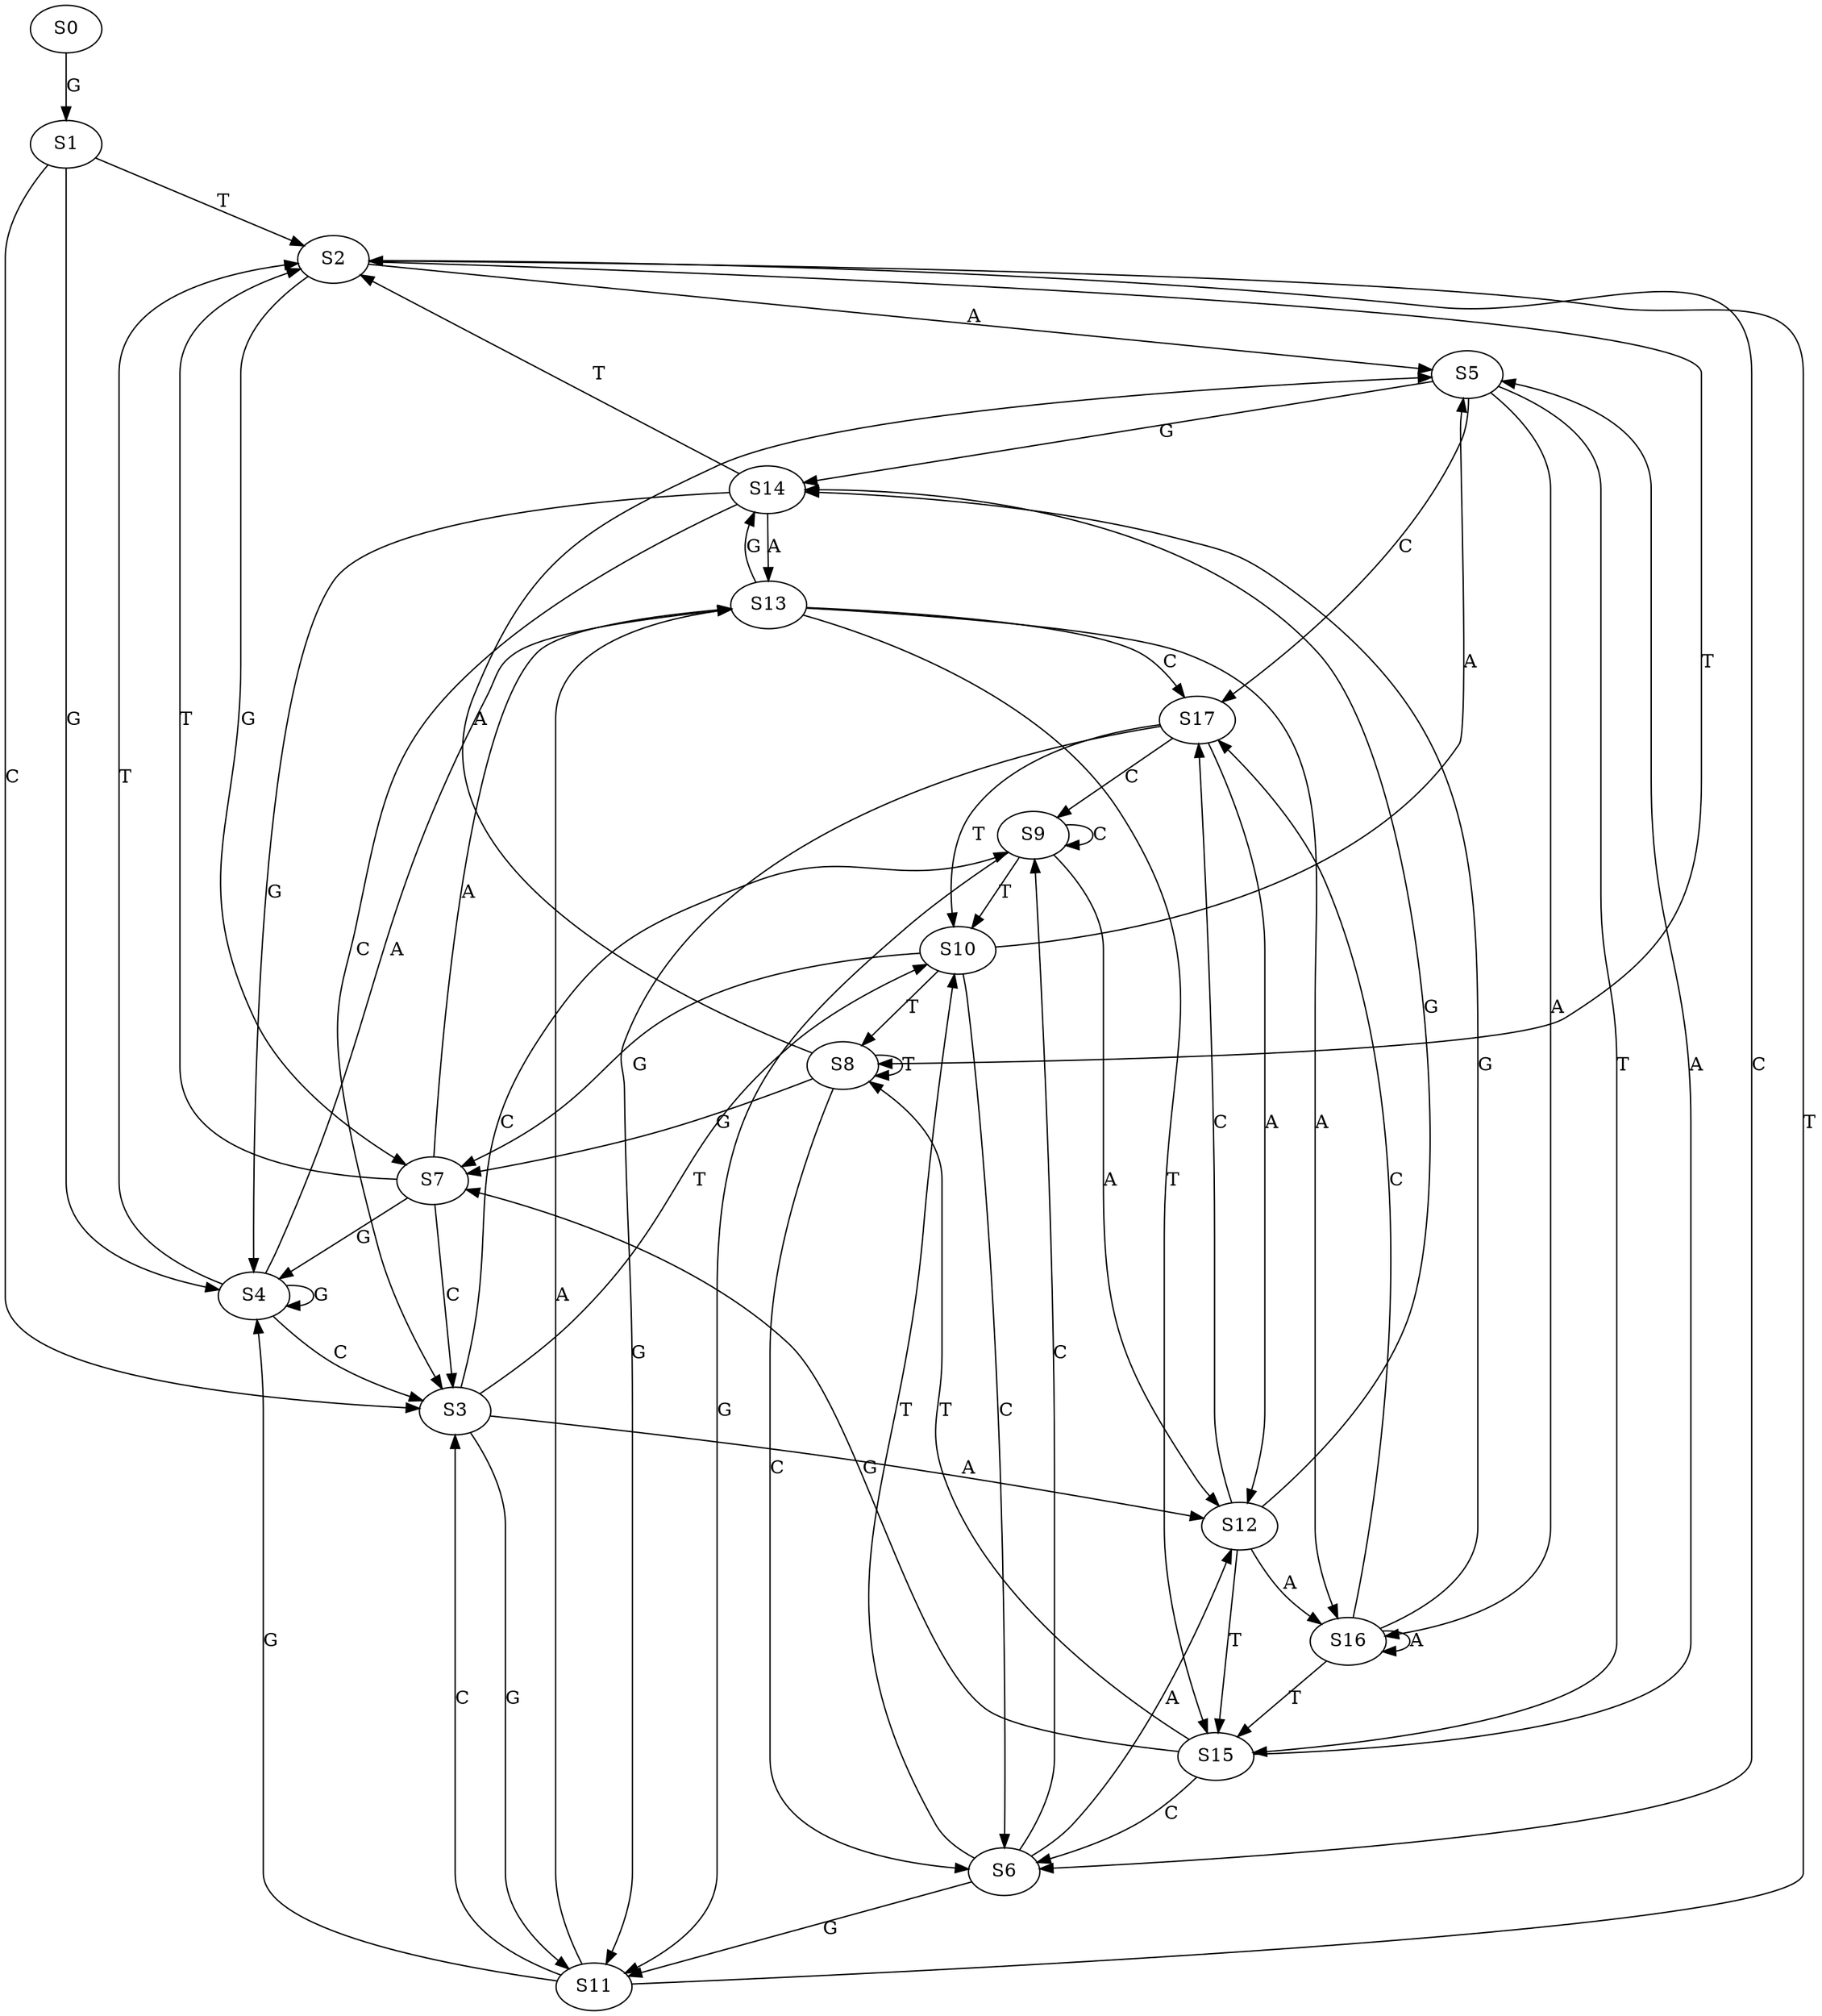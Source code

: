 strict digraph  {
	S0 -> S1 [ label = G ];
	S1 -> S2 [ label = T ];
	S1 -> S3 [ label = C ];
	S1 -> S4 [ label = G ];
	S2 -> S5 [ label = A ];
	S2 -> S6 [ label = C ];
	S2 -> S7 [ label = G ];
	S2 -> S8 [ label = T ];
	S3 -> S9 [ label = C ];
	S3 -> S10 [ label = T ];
	S3 -> S11 [ label = G ];
	S3 -> S12 [ label = A ];
	S4 -> S13 [ label = A ];
	S4 -> S2 [ label = T ];
	S4 -> S4 [ label = G ];
	S4 -> S3 [ label = C ];
	S5 -> S14 [ label = G ];
	S5 -> S15 [ label = T ];
	S5 -> S16 [ label = A ];
	S5 -> S17 [ label = C ];
	S6 -> S10 [ label = T ];
	S6 -> S11 [ label = G ];
	S6 -> S9 [ label = C ];
	S6 -> S12 [ label = A ];
	S7 -> S13 [ label = A ];
	S7 -> S2 [ label = T ];
	S7 -> S3 [ label = C ];
	S7 -> S4 [ label = G ];
	S8 -> S6 [ label = C ];
	S8 -> S7 [ label = G ];
	S8 -> S8 [ label = T ];
	S8 -> S5 [ label = A ];
	S9 -> S11 [ label = G ];
	S9 -> S9 [ label = C ];
	S9 -> S12 [ label = A ];
	S9 -> S10 [ label = T ];
	S10 -> S7 [ label = G ];
	S10 -> S6 [ label = C ];
	S10 -> S5 [ label = A ];
	S10 -> S8 [ label = T ];
	S11 -> S4 [ label = G ];
	S11 -> S2 [ label = T ];
	S11 -> S13 [ label = A ];
	S11 -> S3 [ label = C ];
	S12 -> S14 [ label = G ];
	S12 -> S15 [ label = T ];
	S12 -> S17 [ label = C ];
	S12 -> S16 [ label = A ];
	S13 -> S14 [ label = G ];
	S13 -> S16 [ label = A ];
	S13 -> S17 [ label = C ];
	S13 -> S15 [ label = T ];
	S14 -> S2 [ label = T ];
	S14 -> S4 [ label = G ];
	S14 -> S13 [ label = A ];
	S14 -> S3 [ label = C ];
	S15 -> S5 [ label = A ];
	S15 -> S6 [ label = C ];
	S15 -> S8 [ label = T ];
	S15 -> S7 [ label = G ];
	S16 -> S15 [ label = T ];
	S16 -> S17 [ label = C ];
	S16 -> S14 [ label = G ];
	S16 -> S16 [ label = A ];
	S17 -> S12 [ label = A ];
	S17 -> S10 [ label = T ];
	S17 -> S9 [ label = C ];
	S17 -> S11 [ label = G ];
}
